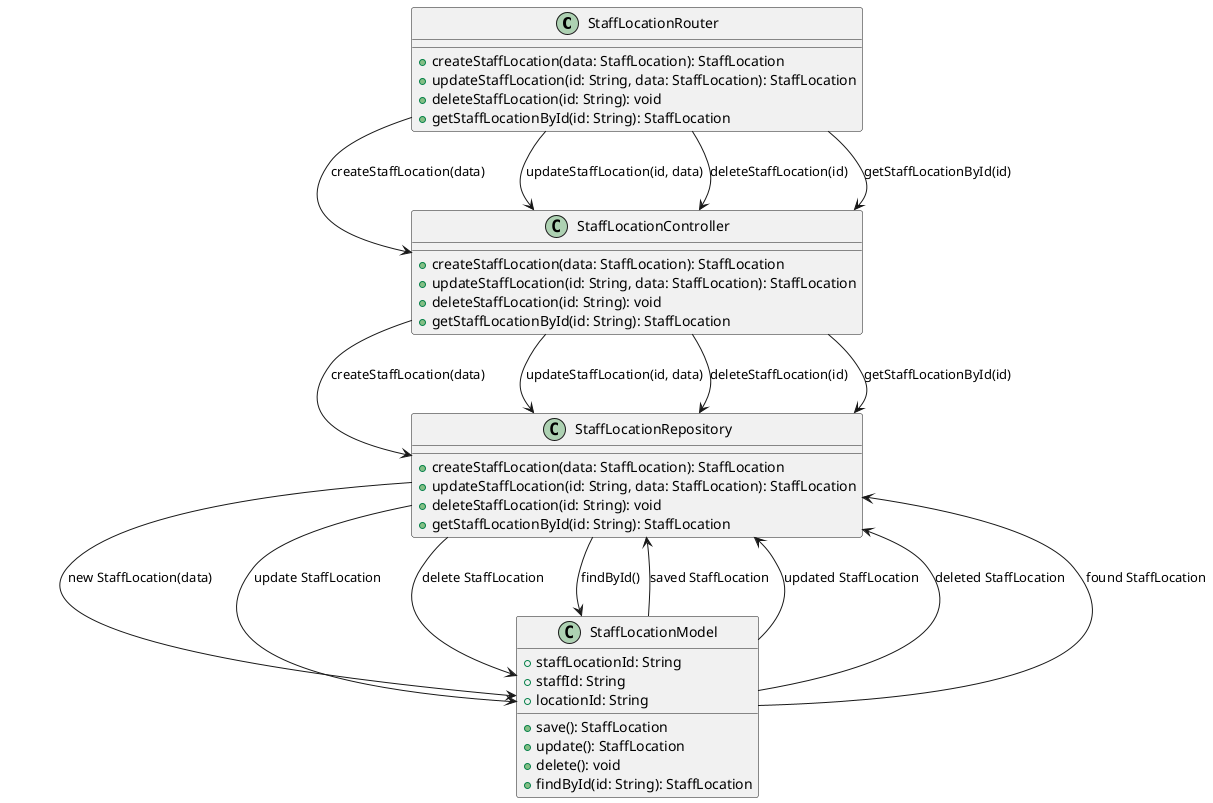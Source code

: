 @startuml
class StaffLocationRouter {
    +createStaffLocation(data: StaffLocation): StaffLocation
    +updateStaffLocation(id: String, data: StaffLocation): StaffLocation
    +deleteStaffLocation(id: String): void
    +getStaffLocationById(id: String): StaffLocation
}

class StaffLocationController {
    +createStaffLocation(data: StaffLocation): StaffLocation
    +updateStaffLocation(id: String, data: StaffLocation): StaffLocation
    +deleteStaffLocation(id: String): void
    +getStaffLocationById(id: String): StaffLocation
}

class StaffLocationRepository {
    +createStaffLocation(data: StaffLocation): StaffLocation
    +updateStaffLocation(id: String, data: StaffLocation): StaffLocation
    +deleteStaffLocation(id: String): void
    +getStaffLocationById(id: String): StaffLocation
}

class StaffLocationModel {
    +staffLocationId: String
    +staffId: String
    +locationId: String
    +save(): StaffLocation
    +update(): StaffLocation
    +delete(): void
    +findById(id: String): StaffLocation
}

StaffLocationRouter --> StaffLocationController : createStaffLocation(data)
StaffLocationController --> StaffLocationRepository : createStaffLocation(data)
StaffLocationRepository --> StaffLocationModel : new StaffLocation(data)
StaffLocationModel --> StaffLocationRepository : saved StaffLocation

StaffLocationRouter --> StaffLocationController : updateStaffLocation(id, data)
StaffLocationController --> StaffLocationRepository : updateStaffLocation(id, data)
StaffLocationRepository --> StaffLocationModel : update StaffLocation
StaffLocationModel --> StaffLocationRepository : updated StaffLocation

StaffLocationRouter --> StaffLocationController : deleteStaffLocation(id)
StaffLocationController --> StaffLocationRepository : deleteStaffLocation(id)
StaffLocationRepository --> StaffLocationModel : delete StaffLocation
StaffLocationModel --> StaffLocationRepository : deleted StaffLocation

StaffLocationRouter --> StaffLocationController : getStaffLocationById(id)
StaffLocationController --> StaffLocationRepository : getStaffLocationById(id)
StaffLocationRepository --> StaffLocationModel : findById()
StaffLocationModel --> StaffLocationRepository : found StaffLocation
@enduml
